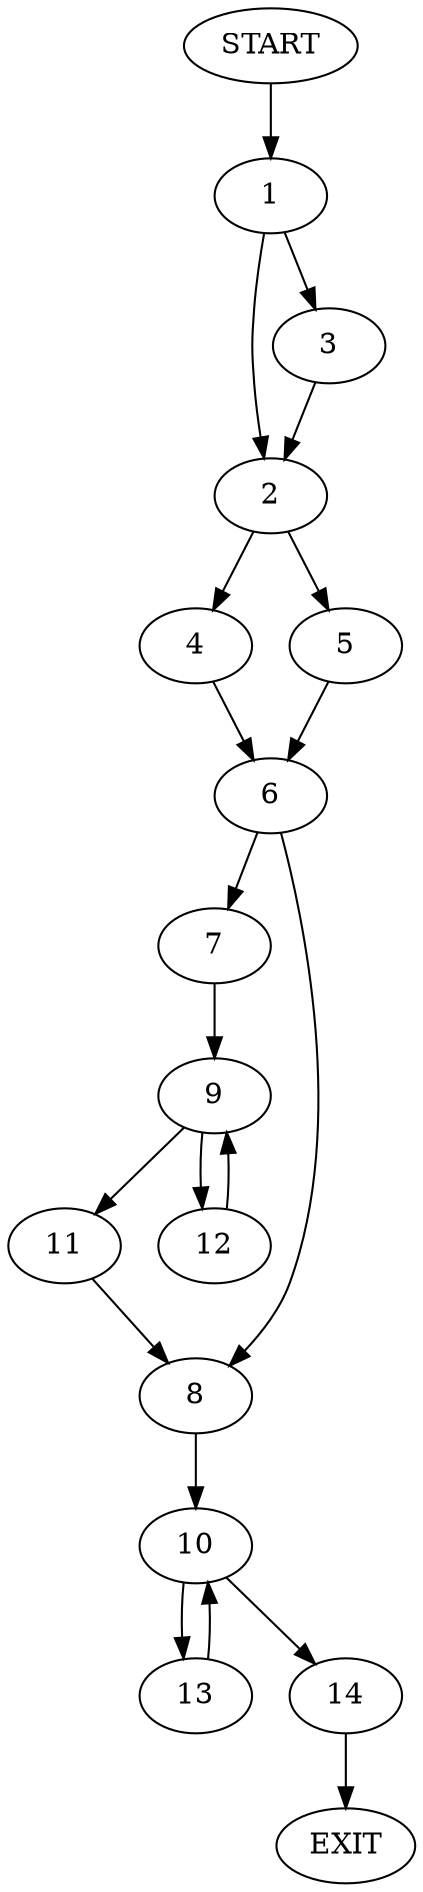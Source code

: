 digraph {
0 [label="START"]
15 [label="EXIT"]
0 -> 1
1 -> 2
1 -> 3
3 -> 2
2 -> 4
2 -> 5
4 -> 6
5 -> 6
6 -> 7
6 -> 8
7 -> 9
8 -> 10
9 -> 11
9 -> 12
11 -> 8
12 -> 9
10 -> 13
10 -> 14
14 -> 15
13 -> 10
}
